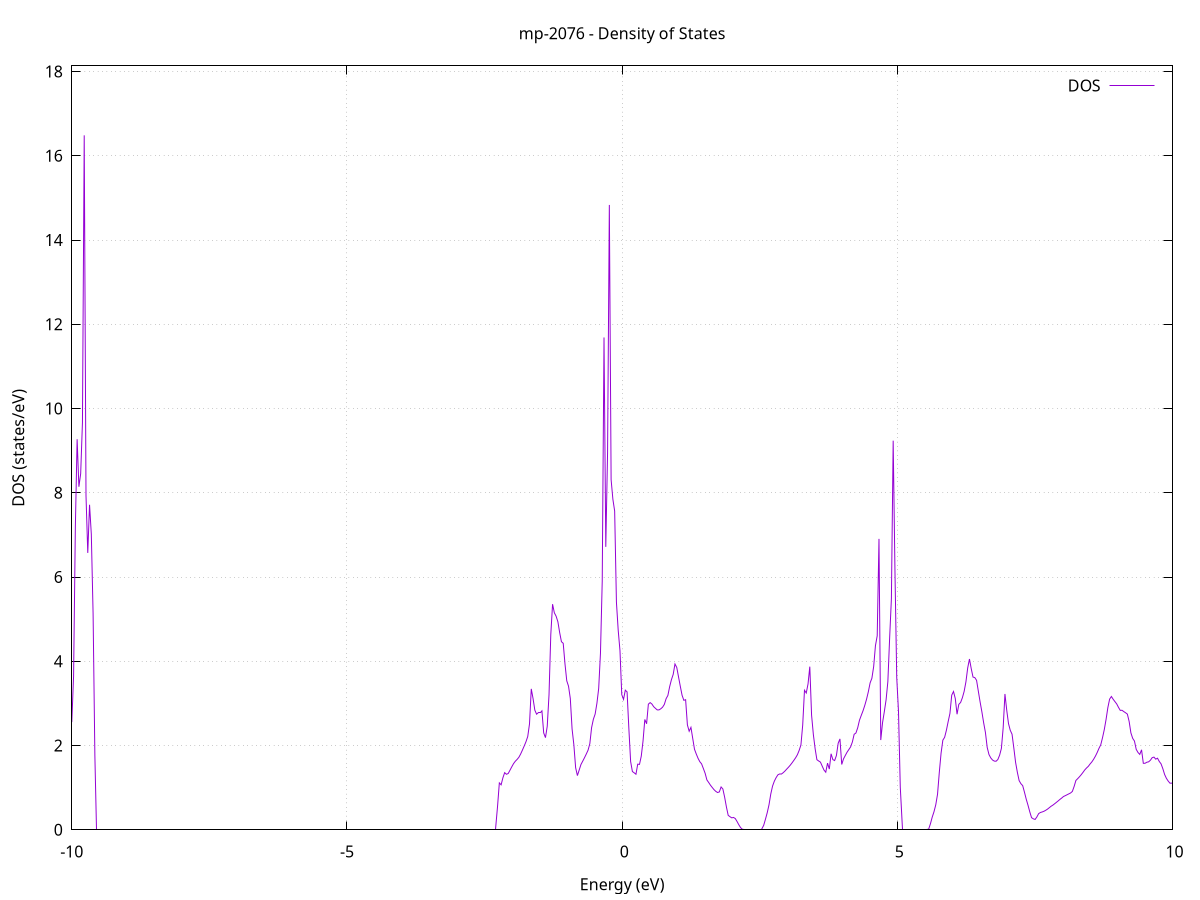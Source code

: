 set title 'mp-2076 - Density of States'
set xlabel 'Energy (eV)'
set ylabel 'DOS (states/eV)'
set grid
set xrange [-10:10]
set yrange [0:18.136]
set xzeroaxis lt -1
set terminal png size 800,600
set output 'mp-2076_dos_gnuplot.png'
plot '-' using 1:2 with lines title 'DOS'
-50.163800 0.000000
-50.131500 0.000000
-50.099300 0.000000
-50.067100 0.000000
-50.034800 0.000000
-50.002600 0.000000
-49.970400 0.000000
-49.938100 0.000000
-49.905900 0.000000
-49.873600 0.000000
-49.841400 0.000000
-49.809200 0.000000
-49.776900 0.000000
-49.744700 0.000000
-49.712500 0.000000
-49.680200 0.000000
-49.648000 0.000000
-49.615800 0.000000
-49.583500 0.000000
-49.551300 0.000000
-49.519100 0.000000
-49.486800 0.000000
-49.454600 0.000000
-49.422400 0.000000
-49.390100 0.000000
-49.357900 0.000000
-49.325700 0.000000
-49.293400 0.000000
-49.261200 0.000000
-49.229000 0.000000
-49.196700 0.000000
-49.164500 0.000000
-49.132300 0.000000
-49.100000 0.000000
-49.067800 0.000000
-49.035600 0.000000
-49.003300 0.000000
-48.971100 0.000000
-48.938900 0.000000
-48.906600 0.000000
-48.874400 0.000000
-48.842100 0.000000
-48.809900 0.000000
-48.777700 0.000000
-48.745400 0.000000
-48.713200 0.000000
-48.681000 0.000000
-48.648700 0.000000
-48.616500 0.000000
-48.584300 0.000000
-48.552000 0.000000
-48.519800 0.000000
-48.487600 0.000000
-48.455300 0.000000
-48.423100 0.000000
-48.390900 0.000000
-48.358600 0.000000
-48.326400 0.000000
-48.294200 0.000000
-48.261900 0.000000
-48.229700 0.000000
-48.197500 0.000000
-48.165200 0.000000
-48.133000 0.000000
-48.100800 0.000000
-48.068500 0.000000
-48.036300 0.000000
-48.004100 0.000000
-47.971800 0.000000
-47.939600 0.000000
-47.907400 0.000000
-47.875100 0.000000
-47.842900 0.000000
-47.810600 0.000000
-47.778400 0.000000
-47.746200 0.000000
-47.713900 0.000000
-47.681700 0.000000
-47.649500 0.000000
-47.617200 0.000000
-47.585000 0.000000
-47.552800 0.000000
-47.520500 0.000000
-47.488300 0.000000
-47.456100 0.000000
-47.423800 0.000000
-47.391600 0.000000
-47.359400 0.000000
-47.327100 0.000000
-47.294900 0.000000
-47.262700 0.000000
-47.230400 77.974000
-47.198200 0.000000
-47.166000 0.000000
-47.133700 0.000000
-47.101500 0.000000
-47.069300 0.000000
-47.037000 0.000000
-47.004800 0.000000
-46.972600 0.000000
-46.940300 0.000000
-46.908100 0.000000
-46.875900 0.000000
-46.843600 0.000000
-46.811400 0.000000
-46.779100 0.000000
-46.746900 0.000000
-46.714700 0.000000
-46.682400 0.000000
-46.650200 0.000000
-46.618000 0.000000
-46.585700 0.000000
-46.553500 0.000000
-46.521300 0.000000
-46.489000 0.000000
-46.456800 0.000000
-46.424600 0.000000
-46.392300 0.000000
-46.360100 0.000000
-46.327900 0.000000
-46.295600 0.000000
-46.263400 0.000000
-46.231200 0.000000
-46.198900 0.000000
-46.166700 0.000000
-46.134500 0.000000
-46.102200 0.000000
-46.070000 0.000000
-46.037800 0.000000
-46.005500 0.000000
-45.973300 0.000000
-45.941100 0.000000
-45.908800 0.000000
-45.876600 0.000000
-45.844400 0.000000
-45.812100 0.000000
-45.779900 0.000000
-45.747700 0.000000
-45.715400 0.000000
-45.683200 0.000000
-45.650900 0.000000
-45.618700 0.000000
-45.586500 0.000000
-45.554200 0.000000
-45.522000 0.000000
-45.489800 0.000000
-45.457500 0.000000
-45.425300 0.000000
-45.393100 0.000000
-45.360800 0.000000
-45.328600 0.000000
-45.296400 0.000000
-45.264100 0.000000
-45.231900 0.000000
-45.199700 0.000000
-45.167400 0.000000
-45.135200 0.000000
-45.103000 0.000000
-45.070700 0.000000
-45.038500 0.000000
-45.006300 0.000000
-44.974000 0.000000
-44.941800 0.000000
-44.909600 0.000000
-44.877300 0.000000
-44.845100 0.000000
-44.812900 0.000000
-44.780600 0.000000
-44.748400 0.000000
-44.716200 0.000000
-44.683900 0.000000
-44.651700 0.000000
-44.619400 0.000000
-44.587200 0.000000
-44.555000 0.000000
-44.522700 0.000000
-44.490500 0.000000
-44.458300 0.000000
-44.426000 0.000000
-44.393800 0.000000
-44.361600 0.000000
-44.329300 0.000000
-44.297100 0.000000
-44.264900 0.000000
-44.232600 0.000000
-44.200400 0.000000
-44.168200 0.000000
-44.135900 0.000000
-44.103700 0.000000
-44.071500 0.000000
-44.039200 0.000000
-44.007000 0.000000
-43.974800 0.000000
-43.942500 0.000000
-43.910300 0.000000
-43.878100 0.000000
-43.845800 0.000000
-43.813600 0.000000
-43.781400 0.000000
-43.749100 0.000000
-43.716900 0.000000
-43.684700 0.000000
-43.652400 0.000000
-43.620200 0.000000
-43.587900 0.000000
-43.555700 0.000000
-43.523500 0.000000
-43.491200 0.000000
-43.459000 0.000000
-43.426800 0.000000
-43.394500 0.000000
-43.362300 0.000000
-43.330100 0.000000
-43.297800 0.000000
-43.265600 0.000000
-43.233400 0.000000
-43.201100 0.000000
-43.168900 0.000000
-43.136700 0.000000
-43.104400 0.000000
-43.072200 0.000000
-43.040000 0.000000
-43.007700 0.000000
-42.975500 0.000000
-42.943300 0.000000
-42.911000 0.000000
-42.878800 0.000000
-42.846600 0.000000
-42.814300 0.000000
-42.782100 0.000000
-42.749900 0.000000
-42.717600 0.000000
-42.685400 0.000000
-42.653200 0.000000
-42.620900 0.000000
-42.588700 0.000000
-42.556500 0.000000
-42.524200 0.000000
-42.492000 0.000000
-42.459700 0.000000
-42.427500 0.000000
-42.395300 0.000000
-42.363000 0.000000
-42.330800 0.000000
-42.298600 0.000000
-42.266300 0.000000
-42.234100 0.000000
-42.201900 0.000000
-42.169600 0.000000
-42.137400 0.000000
-42.105200 0.000000
-42.072900 0.000000
-42.040700 0.000000
-42.008500 0.000000
-41.976200 0.000000
-41.944000 0.000000
-41.911800 0.000000
-41.879500 0.000000
-41.847300 0.000000
-41.815100 0.000000
-41.782800 0.000000
-41.750600 0.000000
-41.718400 0.000000
-41.686100 0.000000
-41.653900 0.000000
-41.621700 0.000000
-41.589400 0.000000
-41.557200 0.000000
-41.525000 0.000000
-41.492700 0.000000
-41.460500 0.000000
-41.428200 0.000000
-41.396000 0.000000
-41.363800 0.000000
-41.331500 0.000000
-41.299300 0.000000
-41.267100 0.000000
-41.234800 0.000000
-41.202600 0.000000
-41.170400 0.000000
-41.138100 0.000000
-41.105900 0.000000
-41.073700 0.000000
-41.041400 0.000000
-41.009200 0.000000
-40.977000 0.000000
-40.944700 0.000000
-40.912500 0.000000
-40.880300 0.000000
-40.848000 0.000000
-40.815800 0.000000
-40.783600 0.000000
-40.751300 0.000000
-40.719100 0.000000
-40.686900 0.000000
-40.654600 0.000000
-40.622400 0.000000
-40.590200 0.000000
-40.557900 0.000000
-40.525700 0.000000
-40.493500 0.000000
-40.461200 0.000000
-40.429000 0.000000
-40.396700 0.000000
-40.364500 0.000000
-40.332300 0.000000
-40.300000 0.000000
-40.267800 0.000000
-40.235600 0.000000
-40.203300 0.000000
-40.171100 0.000000
-40.138900 0.000000
-40.106600 0.000000
-40.074400 0.000000
-40.042200 0.000000
-40.009900 0.000000
-39.977700 0.000000
-39.945500 0.000000
-39.913200 0.000000
-39.881000 0.000000
-39.848800 0.000000
-39.816500 0.000000
-39.784300 0.000000
-39.752100 0.000000
-39.719800 0.000000
-39.687600 0.000000
-39.655400 0.000000
-39.623100 0.000000
-39.590900 0.000000
-39.558700 0.000000
-39.526400 0.000000
-39.494200 0.000000
-39.462000 0.000000
-39.429700 0.000000
-39.397500 0.000000
-39.365200 0.000000
-39.333000 0.000000
-39.300800 0.000000
-39.268500 0.000000
-39.236300 0.000000
-39.204100 0.000000
-39.171800 0.000000
-39.139600 0.000000
-39.107400 0.000000
-39.075100 0.000000
-39.042900 0.000000
-39.010700 0.000000
-38.978400 0.000000
-38.946200 0.000000
-38.914000 0.000000
-38.881700 0.000000
-38.849500 0.000000
-38.817300 0.000000
-38.785000 0.000000
-38.752800 0.000000
-38.720600 0.000000
-38.688300 0.000000
-38.656100 0.000000
-38.623900 0.000000
-38.591600 0.000000
-38.559400 0.000000
-38.527200 0.000000
-38.494900 0.000000
-38.462700 0.000000
-38.430500 0.000000
-38.398200 0.000000
-38.366000 0.000000
-38.333800 0.000000
-38.301500 0.000000
-38.269300 0.000000
-38.237000 0.000000
-38.204800 0.000000
-38.172600 0.000000
-38.140300 0.000000
-38.108100 0.000000
-38.075900 0.000000
-38.043600 0.000000
-38.011400 0.000000
-37.979200 0.000000
-37.946900 0.000000
-37.914700 0.000000
-37.882500 0.000000
-37.850200 0.000000
-37.818000 0.000000
-37.785800 0.000000
-37.753500 0.000000
-37.721300 0.000000
-37.689100 0.000000
-37.656800 0.000000
-37.624600 0.000000
-37.592400 0.000000
-37.560100 0.000000
-37.527900 0.000000
-37.495700 0.000000
-37.463400 0.000000
-37.431200 0.000000
-37.399000 0.000000
-37.366700 0.000000
-37.334500 0.000000
-37.302300 0.000000
-37.270000 0.000000
-37.237800 0.000000
-37.205500 0.000000
-37.173300 0.000000
-37.141100 0.000000
-37.108800 0.000000
-37.076600 0.000000
-37.044400 0.000000
-37.012100 0.000000
-36.979900 0.000000
-36.947700 0.000000
-36.915400 0.000000
-36.883200 0.000000
-36.851000 0.000000
-36.818700 0.000000
-36.786500 0.000000
-36.754300 0.000000
-36.722000 0.000000
-36.689800 0.000000
-36.657600 0.000000
-36.625300 0.000000
-36.593100 0.000000
-36.560900 0.000000
-36.528600 0.000000
-36.496400 0.000000
-36.464200 0.000000
-36.431900 0.000000
-36.399700 0.000000
-36.367500 0.000000
-36.335200 0.000000
-36.303000 0.000000
-36.270800 0.000000
-36.238500 0.000000
-36.206300 0.000000
-36.174000 0.000000
-36.141800 0.000000
-36.109600 0.000000
-36.077300 0.000000
-36.045100 0.000000
-36.012900 0.000000
-35.980600 0.000000
-35.948400 0.000000
-35.916200 0.000000
-35.883900 0.000000
-35.851700 0.000000
-35.819500 0.000000
-35.787200 0.000000
-35.755000 0.000000
-35.722800 0.000000
-35.690500 0.000000
-35.658300 0.000000
-35.626100 0.000000
-35.593800 0.000000
-35.561600 0.000000
-35.529400 0.000000
-35.497100 0.000000
-35.464900 0.000000
-35.432700 0.000000
-35.400400 0.000000
-35.368200 0.000000
-35.336000 0.000000
-35.303700 0.000000
-35.271500 0.000000
-35.239300 0.000000
-35.207000 0.000000
-35.174800 0.000000
-35.142500 0.000000
-35.110300 0.000000
-35.078100 0.000000
-35.045800 0.000000
-35.013600 0.000000
-34.981400 0.000000
-34.949100 0.000000
-34.916900 0.000000
-34.884700 0.000000
-34.852400 0.000000
-34.820200 0.000000
-34.788000 0.000000
-34.755700 0.000000
-34.723500 0.000000
-34.691300 0.000000
-34.659000 0.000000
-34.626800 0.000000
-34.594600 0.000000
-34.562300 0.000000
-34.530100 0.000000
-34.497900 0.000000
-34.465600 0.000000
-34.433400 0.000000
-34.401200 0.000000
-34.368900 0.000000
-34.336700 0.000000
-34.304500 0.000000
-34.272200 0.000000
-34.240000 0.000000
-34.207800 0.000000
-34.175500 0.000000
-34.143300 0.000000
-34.111100 0.000000
-34.078800 0.000000
-34.046600 0.000000
-34.014300 0.000000
-33.982100 0.000000
-33.949900 0.000000
-33.917600 0.000000
-33.885400 0.000000
-33.853200 0.000000
-33.820900 0.000000
-33.788700 0.000000
-33.756500 0.000000
-33.724200 0.000000
-33.692000 0.000000
-33.659800 0.000000
-33.627500 0.000000
-33.595300 0.000000
-33.563100 0.000000
-33.530800 0.000000
-33.498600 0.000000
-33.466400 0.000000
-33.434100 0.000000
-33.401900 0.000000
-33.369700 0.000000
-33.337400 0.000000
-33.305200 0.000000
-33.273000 0.000000
-33.240700 0.000000
-33.208500 0.000000
-33.176300 0.000000
-33.144000 0.000000
-33.111800 0.000000
-33.079600 0.000000
-33.047300 0.000000
-33.015100 0.000000
-32.982800 0.000000
-32.950600 0.000000
-32.918400 0.000000
-32.886100 0.000000
-32.853900 0.000000
-32.821700 0.000000
-32.789400 0.000000
-32.757200 0.000000
-32.725000 0.000000
-32.692700 0.000000
-32.660500 0.000000
-32.628300 0.000000
-32.596000 0.000000
-32.563800 0.000000
-32.531600 0.000000
-32.499300 0.000000
-32.467100 0.000000
-32.434900 0.000000
-32.402600 0.000000
-32.370400 0.000000
-32.338200 0.000000
-32.305900 0.000000
-32.273700 0.000000
-32.241500 0.000000
-32.209200 0.000000
-32.177000 0.000000
-32.144800 0.000000
-32.112500 0.000000
-32.080300 0.000000
-32.048100 0.000000
-32.015800 0.000000
-31.983600 0.000000
-31.951300 0.000000
-31.919100 0.000000
-31.886900 0.000000
-31.854600 0.000000
-31.822400 0.000000
-31.790200 0.000000
-31.757900 0.000000
-31.725700 0.000000
-31.693500 0.000000
-31.661200 0.000000
-31.629000 0.000000
-31.596800 0.000000
-31.564500 0.000000
-31.532300 0.000000
-31.500100 0.000000
-31.467800 0.000000
-31.435600 0.000000
-31.403400 0.000000
-31.371100 0.000000
-31.338900 0.000000
-31.306700 0.000000
-31.274400 0.000000
-31.242200 0.000000
-31.210000 0.000000
-31.177700 0.000000
-31.145500 0.000000
-31.113300 0.000000
-31.081000 0.000000
-31.048800 0.000000
-31.016600 0.000000
-30.984300 0.000000
-30.952100 0.000000
-30.919900 0.000000
-30.887600 0.000000
-30.855400 0.000000
-30.823100 0.000000
-30.790900 0.000000
-30.758700 0.000000
-30.726400 0.000000
-30.694200 0.000000
-30.662000 0.000000
-30.629700 0.000000
-30.597500 0.000000
-30.565300 0.000000
-30.533000 0.000000
-30.500800 0.000000
-30.468600 0.000000
-30.436300 0.000000
-30.404100 0.000000
-30.371900 0.000000
-30.339600 0.000000
-30.307400 0.000000
-30.275200 0.000000
-30.242900 0.000000
-30.210700 0.000000
-30.178500 0.000000
-30.146200 0.000000
-30.114000 0.000000
-30.081800 0.000000
-30.049500 0.000000
-30.017300 0.000000
-29.985100 0.000000
-29.952800 0.000000
-29.920600 0.000000
-29.888400 0.000000
-29.856100 0.000000
-29.823900 0.000000
-29.791600 0.000000
-29.759400 0.000000
-29.727200 0.000000
-29.694900 0.000000
-29.662700 0.000000
-29.630500 0.000000
-29.598200 0.000000
-29.566000 0.000000
-29.533800 0.000000
-29.501500 0.000000
-29.469300 0.000000
-29.437100 0.000000
-29.404800 0.000000
-29.372600 0.000000
-29.340400 0.000000
-29.308100 0.000000
-29.275900 0.000000
-29.243700 0.000000
-29.211400 0.000000
-29.179200 0.000000
-29.147000 0.000000
-29.114700 0.000000
-29.082500 0.000000
-29.050300 0.000000
-29.018000 0.000000
-28.985800 0.000000
-28.953600 0.000000
-28.921300 0.000000
-28.889100 0.000000
-28.856900 0.000000
-28.824600 0.000000
-28.792400 0.000000
-28.760100 0.000000
-28.727900 0.000000
-28.695700 0.000000
-28.663400 0.000000
-28.631200 0.000000
-28.599000 0.000000
-28.566700 0.000000
-28.534500 0.000000
-28.502300 0.000000
-28.470000 0.000000
-28.437800 0.000000
-28.405600 0.000000
-28.373300 0.000000
-28.341100 0.000000
-28.308900 0.000000
-28.276600 0.000000
-28.244400 0.000000
-28.212200 0.000000
-28.179900 0.000000
-28.147700 0.000000
-28.115500 0.000000
-28.083200 0.000000
-28.051000 0.000000
-28.018800 0.000000
-27.986500 0.000000
-27.954300 0.000000
-27.922100 0.000000
-27.889800 0.000000
-27.857600 0.000000
-27.825400 0.000000
-27.793100 0.000000
-27.760900 0.000000
-27.728600 0.000000
-27.696400 0.000000
-27.664200 0.000000
-27.631900 0.000000
-27.599700 0.000000
-27.567500 0.000000
-27.535200 0.000000
-27.503000 0.000000
-27.470800 0.000000
-27.438500 0.000000
-27.406300 0.000000
-27.374100 0.000000
-27.341800 0.000000
-27.309600 0.000000
-27.277400 0.000000
-27.245100 0.000000
-27.212900 0.000000
-27.180700 0.000000
-27.148400 0.000000
-27.116200 0.000000
-27.084000 0.000000
-27.051700 0.000000
-27.019500 0.000000
-26.987300 0.000000
-26.955000 0.000000
-26.922800 0.000000
-26.890600 0.000000
-26.858300 0.000000
-26.826100 0.000000
-26.793900 0.000000
-26.761600 0.000000
-26.729400 0.000000
-26.697200 0.000000
-26.664900 0.000000
-26.632700 0.000000
-26.600400 0.000000
-26.568200 0.000000
-26.536000 0.000000
-26.503700 0.000000
-26.471500 0.000000
-26.439300 0.000000
-26.407000 0.000000
-26.374800 0.000000
-26.342600 0.000000
-26.310300 0.000000
-26.278100 0.000000
-26.245900 0.000000
-26.213600 0.000000
-26.181400 0.000000
-26.149200 0.000000
-26.116900 0.000000
-26.084700 0.000000
-26.052500 0.000000
-26.020200 0.000000
-25.988000 0.000000
-25.955800 0.000000
-25.923500 0.000000
-25.891300 0.000000
-25.859100 0.000000
-25.826800 0.000000
-25.794600 0.000000
-25.762400 0.000000
-25.730100 0.000000
-25.697900 0.000000
-25.665700 0.000000
-25.633400 0.000000
-25.601200 0.000000
-25.568900 0.000000
-25.536700 0.000000
-25.504500 0.000000
-25.472200 0.000000
-25.440000 0.000000
-25.407800 24.442100
-25.375500 11.759300
-25.343300 43.581300
-25.311100 197.168700
-25.278800 29.914500
-25.246600 0.000000
-25.214400 0.000000
-25.182100 0.000000
-25.149900 0.000000
-25.117700 0.000000
-25.085400 0.000000
-25.053200 0.000000
-25.021000 0.000000
-24.988700 0.000000
-24.956500 0.000000
-24.924300 0.000000
-24.892000 0.000000
-24.859800 0.000000
-24.827600 0.000000
-24.795300 0.000000
-24.763100 0.000000
-24.730900 0.000000
-24.698600 0.000000
-24.666400 0.000000
-24.634200 0.000000
-24.601900 0.000000
-24.569700 0.000000
-24.537400 0.000000
-24.505200 0.000000
-24.473000 0.000000
-24.440700 0.000000
-24.408500 0.000000
-24.376300 0.000000
-24.344000 0.000000
-24.311800 0.000000
-24.279600 0.000000
-24.247300 0.000000
-24.215100 0.000000
-24.182900 0.000000
-24.150600 0.000000
-24.118400 0.000000
-24.086200 0.000000
-24.053900 0.000000
-24.021700 0.000000
-23.989500 0.000000
-23.957200 0.000000
-23.925000 0.000000
-23.892800 0.000000
-23.860500 0.000000
-23.828300 0.000000
-23.796100 0.000000
-23.763800 0.000000
-23.731600 0.000000
-23.699400 0.000000
-23.667100 0.000000
-23.634900 0.000000
-23.602700 0.000000
-23.570400 0.000000
-23.538200 0.000000
-23.505900 0.000000
-23.473700 0.000000
-23.441500 0.000000
-23.409200 0.000000
-23.377000 0.000000
-23.344800 0.000000
-23.312500 0.000000
-23.280300 0.000000
-23.248100 0.000000
-23.215800 0.000000
-23.183600 0.000000
-23.151400 0.000000
-23.119100 0.000000
-23.086900 0.000000
-23.054700 0.000000
-23.022400 0.000000
-22.990200 0.000000
-22.958000 0.000000
-22.925700 0.000000
-22.893500 0.000000
-22.861300 0.000000
-22.829000 0.000000
-22.796800 0.000000
-22.764600 0.000000
-22.732300 0.000000
-22.700100 0.000000
-22.667900 0.000000
-22.635600 0.000000
-22.603400 0.000000
-22.571200 0.000000
-22.538900 0.000000
-22.506700 0.000000
-22.474500 0.000000
-22.442200 0.000000
-22.410000 0.000000
-22.377700 0.000000
-22.345500 0.000000
-22.313300 0.000000
-22.281000 0.000000
-22.248800 0.000000
-22.216600 0.000000
-22.184300 0.000000
-22.152100 0.000000
-22.119900 0.000000
-22.087600 0.000000
-22.055400 0.000000
-22.023200 0.000000
-21.990900 0.000000
-21.958700 0.000000
-21.926500 0.000000
-21.894200 0.000000
-21.862000 0.000000
-21.829800 0.000000
-21.797500 0.000000
-21.765300 0.000000
-21.733100 0.000000
-21.700800 0.000000
-21.668600 0.000000
-21.636400 0.000000
-21.604100 0.000000
-21.571900 0.000000
-21.539700 0.000000
-21.507400 0.000000
-21.475200 0.000000
-21.443000 0.000000
-21.410700 0.000000
-21.378500 0.000000
-21.346200 0.000000
-21.314000 0.000000
-21.281800 0.000000
-21.249500 0.000000
-21.217300 0.000000
-21.185100 0.000000
-21.152800 0.000000
-21.120600 0.000000
-21.088400 0.000000
-21.056100 0.000000
-21.023900 0.000000
-20.991700 0.000000
-20.959400 0.000000
-20.927200 0.000000
-20.895000 0.000000
-20.862700 0.000000
-20.830500 0.000000
-20.798300 0.000000
-20.766000 0.000000
-20.733800 0.000000
-20.701600 0.000000
-20.669300 0.000000
-20.637100 0.000000
-20.604900 0.000000
-20.572600 0.000000
-20.540400 0.000000
-20.508200 0.000000
-20.475900 0.000000
-20.443700 0.000000
-20.411500 0.000000
-20.379200 0.000000
-20.347000 0.000000
-20.314700 0.000000
-20.282500 0.000000
-20.250300 0.000000
-20.218000 0.000000
-20.185800 0.000000
-20.153600 0.000000
-20.121300 0.000000
-20.089100 0.000000
-20.056900 0.000000
-20.024600 0.000000
-19.992400 0.000000
-19.960200 0.000000
-19.927900 0.000000
-19.895700 0.000000
-19.863500 0.000000
-19.831200 0.000000
-19.799000 0.000000
-19.766800 0.000000
-19.734500 0.000000
-19.702300 0.000000
-19.670100 0.000000
-19.637800 0.000000
-19.605600 0.000000
-19.573400 0.000000
-19.541100 0.000000
-19.508900 0.000000
-19.476700 0.000000
-19.444400 0.000000
-19.412200 0.000000
-19.380000 0.000000
-19.347700 0.000000
-19.315500 0.000000
-19.283300 0.000000
-19.251000 0.000000
-19.218800 0.000000
-19.186500 0.000000
-19.154300 0.000000
-19.122100 0.000000
-19.089800 0.000000
-19.057600 0.000000
-19.025400 0.000000
-18.993100 0.000000
-18.960900 0.000000
-18.928700 0.000000
-18.896400 0.000000
-18.864200 0.000000
-18.832000 0.000000
-18.799700 0.000000
-18.767500 0.000000
-18.735300 0.000000
-18.703000 0.000000
-18.670800 0.000000
-18.638600 0.000000
-18.606300 0.000000
-18.574100 0.000000
-18.541900 0.000000
-18.509600 0.000000
-18.477400 0.000000
-18.445200 0.000000
-18.412900 0.000000
-18.380700 0.000000
-18.348500 0.000000
-18.316200 0.000000
-18.284000 0.000000
-18.251800 0.000000
-18.219500 0.000000
-18.187300 0.000000
-18.155000 0.000000
-18.122800 0.000000
-18.090600 0.000000
-18.058300 0.000000
-18.026100 0.000000
-17.993900 0.000000
-17.961600 0.000000
-17.929400 0.000000
-17.897200 0.000000
-17.864900 0.000000
-17.832700 0.000000
-17.800500 0.000000
-17.768200 0.000000
-17.736000 0.000000
-17.703800 0.000000
-17.671500 0.000000
-17.639300 0.000000
-17.607100 0.000000
-17.574800 0.000000
-17.542600 0.000000
-17.510400 0.000000
-17.478100 0.000000
-17.445900 0.000000
-17.413700 0.000000
-17.381400 0.000000
-17.349200 0.000000
-17.317000 0.000000
-17.284700 0.000000
-17.252500 0.000000
-17.220300 0.000000
-17.188000 0.000000
-17.155800 0.000000
-17.123500 0.000000
-17.091300 0.000000
-17.059100 0.000000
-17.026800 0.000000
-16.994600 0.000000
-16.962400 0.000000
-16.930100 0.000000
-16.897900 0.000000
-16.865700 0.000000
-16.833400 0.000000
-16.801200 0.000000
-16.769000 0.000000
-16.736700 0.000000
-16.704500 0.000000
-16.672300 0.000000
-16.640000 0.000000
-16.607800 0.000000
-16.575600 0.000000
-16.543300 0.000000
-16.511100 0.000000
-16.478900 0.000000
-16.446600 0.000000
-16.414400 0.000000
-16.382200 0.000000
-16.349900 0.000000
-16.317700 0.000000
-16.285500 0.000000
-16.253200 0.000000
-16.221000 0.000000
-16.188800 0.000000
-16.156500 0.000000
-16.124300 0.000000
-16.092000 0.000000
-16.059800 0.000000
-16.027600 0.000000
-15.995300 0.000000
-15.963100 0.000000
-15.930900 0.000000
-15.898600 0.000000
-15.866400 0.000000
-15.834200 0.000000
-15.801900 0.000000
-15.769700 0.000000
-15.737500 0.000000
-15.705200 0.000000
-15.673000 0.000000
-15.640800 0.000000
-15.608500 0.000000
-15.576300 0.000000
-15.544100 0.000000
-15.511800 0.000000
-15.479600 0.000000
-15.447400 0.000000
-15.415100 0.000000
-15.382900 0.000000
-15.350700 0.000000
-15.318400 0.000000
-15.286200 0.000000
-15.254000 0.000000
-15.221700 0.000000
-15.189500 0.000000
-15.157300 0.000000
-15.125000 0.000000
-15.092800 0.000000
-15.060600 0.000000
-15.028300 0.000000
-14.996100 0.000000
-14.963800 0.000000
-14.931600 0.000000
-14.899400 0.000000
-14.867100 0.000000
-14.834900 0.000000
-14.802700 0.000000
-14.770400 0.000000
-14.738200 0.000000
-14.706000 0.000000
-14.673700 0.000000
-14.641500 0.000000
-14.609300 0.000000
-14.577000 0.000000
-14.544800 0.000000
-14.512600 0.000000
-14.480300 0.000000
-14.448100 0.000000
-14.415900 0.000000
-14.383600 0.000000
-14.351400 0.000000
-14.319200 0.000000
-14.286900 0.000000
-14.254700 0.000000
-14.222500 0.000000
-14.190200 0.000000
-14.158000 0.000000
-14.125800 0.000000
-14.093500 0.000000
-14.061300 0.000000
-14.029100 0.000000
-13.996800 0.000000
-13.964600 0.000000
-13.932300 0.000000
-13.900100 0.000000
-13.867900 0.000000
-13.835600 0.000000
-13.803400 0.000000
-13.771200 0.000000
-13.738900 0.000000
-13.706700 0.000000
-13.674500 0.000000
-13.642200 0.000000
-13.610000 0.000000
-13.577800 0.000000
-13.545500 0.000000
-13.513300 0.000000
-13.481100 0.000000
-13.448800 0.000000
-13.416600 0.000000
-13.384400 0.000000
-13.352100 0.000000
-13.319900 0.000000
-13.287700 0.000000
-13.255400 0.000000
-13.223200 0.000000
-13.191000 0.000000
-13.158700 0.000000
-13.126500 0.000000
-13.094300 0.000000
-13.062000 0.000000
-13.029800 0.000000
-12.997600 0.000000
-12.965300 0.000000
-12.933100 0.000000
-12.900800 0.000000
-12.868600 0.000000
-12.836400 0.000000
-12.804100 0.000000
-12.771900 0.000000
-12.739700 0.000000
-12.707400 0.000000
-12.675200 0.000000
-12.643000 0.000000
-12.610700 0.000000
-12.578500 0.000000
-12.546300 0.000000
-12.514000 0.000000
-12.481800 0.000000
-12.449600 0.000000
-12.417300 0.000000
-12.385100 0.000000
-12.352900 0.000000
-12.320600 0.000000
-12.288400 0.000000
-12.256200 0.000000
-12.223900 0.000000
-12.191700 0.000000
-12.159500 0.000000
-12.127200 0.000000
-12.095000 0.000000
-12.062800 0.000000
-12.030500 0.000000
-11.998300 0.000000
-11.966100 0.000000
-11.933800 0.000000
-11.901600 0.000000
-11.869300 0.000000
-11.837100 0.000000
-11.804900 0.000000
-11.772600 0.000000
-11.740400 0.000000
-11.708200 0.000000
-11.675900 0.000000
-11.643700 0.000000
-11.611500 0.000000
-11.579200 0.000000
-11.547000 0.000000
-11.514800 0.000000
-11.482500 0.000000
-11.450300 0.000000
-11.418100 0.000000
-11.385800 0.000000
-11.353600 0.000000
-11.321400 0.000000
-11.289100 0.000000
-11.256900 0.000000
-11.224700 0.000000
-11.192400 0.000000
-11.160200 0.000000
-11.128000 0.000000
-11.095700 0.000000
-11.063500 0.000000
-11.031300 0.000000
-10.999000 0.000000
-10.966800 0.000000
-10.934600 0.000000
-10.902300 0.000000
-10.870100 0.000000
-10.837900 0.000000
-10.805600 0.000000
-10.773400 0.004000
-10.741100 0.304900
-10.708900 0.437500
-10.676700 0.615900
-10.644400 0.846000
-10.612200 0.877600
-10.580000 0.928700
-10.547700 0.924700
-10.515500 0.950600
-10.483300 0.980500
-10.451000 1.000900
-10.418800 1.028700
-10.386600 1.062400
-10.354300 1.097700
-10.322100 1.130900
-10.289900 1.172200
-10.257600 1.223900
-10.225400 1.285300
-10.193200 1.354600
-10.160900 1.434000
-10.128700 1.524000
-10.096500 1.663500
-10.064200 1.869700
-10.032000 2.156600
-9.999800 2.559400
-9.967500 3.646000
-9.935300 7.184600
-9.903100 9.271900
-9.870800 8.143600
-9.838600 8.455200
-9.806400 9.665400
-9.774100 16.487400
-9.741900 7.937300
-9.709600 6.572400
-9.677400 7.716900
-9.645200 7.017000
-9.612900 5.127600
-9.580700 1.765800
-9.548500 0.000000
-9.516200 0.000000
-9.484000 0.000000
-9.451800 0.000000
-9.419500 0.000000
-9.387300 0.000000
-9.355100 0.000000
-9.322800 0.000000
-9.290600 0.000000
-9.258400 0.000000
-9.226100 0.000000
-9.193900 0.000000
-9.161700 0.000000
-9.129400 0.000000
-9.097200 0.000000
-9.065000 0.000000
-9.032700 0.000000
-9.000500 0.000000
-8.968300 0.000000
-8.936000 0.000000
-8.903800 0.000000
-8.871600 0.000000
-8.839300 0.000000
-8.807100 0.000000
-8.774900 0.000000
-8.742600 0.000000
-8.710400 0.000000
-8.678100 0.000000
-8.645900 0.000000
-8.613700 0.000000
-8.581400 0.000000
-8.549200 0.000000
-8.517000 0.000000
-8.484700 0.000000
-8.452500 0.000000
-8.420300 0.000000
-8.388000 0.000000
-8.355800 0.000000
-8.323600 0.000000
-8.291300 0.000000
-8.259100 0.000000
-8.226900 0.000000
-8.194600 0.000000
-8.162400 0.000000
-8.130200 0.000000
-8.097900 0.000000
-8.065700 0.000000
-8.033500 0.000000
-8.001200 0.000000
-7.969000 0.000000
-7.936800 0.000000
-7.904500 0.000000
-7.872300 0.000000
-7.840100 0.000000
-7.807800 0.000000
-7.775600 0.000000
-7.743400 0.000000
-7.711100 0.000000
-7.678900 0.000000
-7.646600 0.000000
-7.614400 0.000000
-7.582200 0.000000
-7.549900 0.000000
-7.517700 0.000000
-7.485500 0.000000
-7.453200 0.000000
-7.421000 0.000000
-7.388800 0.000000
-7.356500 0.000000
-7.324300 0.000000
-7.292100 0.000000
-7.259800 0.000000
-7.227600 0.000000
-7.195400 0.000000
-7.163100 0.000000
-7.130900 0.000000
-7.098700 0.000000
-7.066400 0.000000
-7.034200 0.000000
-7.002000 0.000000
-6.969700 0.000000
-6.937500 0.000000
-6.905300 0.000000
-6.873000 0.000000
-6.840800 0.000000
-6.808600 0.000000
-6.776300 0.000000
-6.744100 0.000000
-6.711900 0.000000
-6.679600 0.000000
-6.647400 0.000000
-6.615200 0.000000
-6.582900 0.000000
-6.550700 0.000000
-6.518400 0.000000
-6.486200 0.000000
-6.454000 0.000000
-6.421700 0.000000
-6.389500 0.000000
-6.357300 0.000000
-6.325000 0.000000
-6.292800 0.000000
-6.260600 0.000000
-6.228300 0.000000
-6.196100 0.000000
-6.163900 0.000000
-6.131600 0.000000
-6.099400 0.000000
-6.067200 0.000000
-6.034900 0.000000
-6.002700 0.000000
-5.970500 0.000000
-5.938200 0.000000
-5.906000 0.000000
-5.873800 0.000000
-5.841500 0.000000
-5.809300 0.000000
-5.777100 0.000000
-5.744800 0.000000
-5.712600 0.000000
-5.680400 0.000000
-5.648100 0.000000
-5.615900 0.000000
-5.583700 0.000000
-5.551400 0.000000
-5.519200 0.000000
-5.486900 0.000000
-5.454700 0.000000
-5.422500 0.000000
-5.390200 0.000000
-5.358000 0.000000
-5.325800 0.000000
-5.293500 0.000000
-5.261300 0.000000
-5.229100 0.000000
-5.196800 0.000000
-5.164600 0.000000
-5.132400 0.000000
-5.100100 0.000000
-5.067900 0.000000
-5.035700 0.000000
-5.003400 0.000000
-4.971200 0.000000
-4.939000 0.000000
-4.906700 0.000000
-4.874500 0.000000
-4.842300 0.000000
-4.810000 0.000000
-4.777800 0.000000
-4.745600 0.000000
-4.713300 0.000000
-4.681100 0.000000
-4.648900 0.000000
-4.616600 0.000000
-4.584400 0.000000
-4.552200 0.000000
-4.519900 0.000000
-4.487700 0.000000
-4.455400 0.000000
-4.423200 0.000000
-4.391000 0.000000
-4.358700 0.000000
-4.326500 0.000000
-4.294300 0.000000
-4.262000 0.000000
-4.229800 0.000000
-4.197600 0.000000
-4.165300 0.000000
-4.133100 0.000000
-4.100900 0.000000
-4.068600 0.000000
-4.036400 0.000000
-4.004200 0.000000
-3.971900 0.000000
-3.939700 0.000000
-3.907500 0.000000
-3.875200 0.000000
-3.843000 0.000000
-3.810800 0.000000
-3.778500 0.000000
-3.746300 0.000000
-3.714100 0.000000
-3.681800 0.000000
-3.649600 0.000000
-3.617400 0.000000
-3.585100 0.000000
-3.552900 0.000000
-3.520700 0.000000
-3.488400 0.000000
-3.456200 0.000000
-3.424000 0.000000
-3.391700 0.000000
-3.359500 0.000000
-3.327200 0.000000
-3.295000 0.000000
-3.262800 0.000000
-3.230500 0.000000
-3.198300 0.000000
-3.166100 0.000000
-3.133800 0.000000
-3.101600 0.000000
-3.069400 0.000000
-3.037100 0.000000
-3.004900 0.000000
-2.972700 0.000000
-2.940400 0.000000
-2.908200 0.000000
-2.876000 0.000000
-2.843700 0.000000
-2.811500 0.000000
-2.779300 0.000000
-2.747000 0.000000
-2.714800 0.000000
-2.682600 0.000000
-2.650300 0.000000
-2.618100 0.000000
-2.585900 0.000000
-2.553600 0.000000
-2.521400 0.000000
-2.489200 0.000000
-2.456900 0.000000
-2.424700 0.000000
-2.392500 0.000000
-2.360200 0.000000
-2.328000 0.000000
-2.295700 0.000000
-2.263500 0.563700
-2.231300 1.112900
-2.199000 1.067200
-2.166800 1.233600
-2.134600 1.356700
-2.102300 1.317600
-2.070100 1.336200
-2.037900 1.414600
-2.005600 1.494400
-1.973400 1.570200
-1.941200 1.626800
-1.908900 1.670100
-1.876700 1.720800
-1.844500 1.798400
-1.812200 1.891100
-1.780000 1.987700
-1.747800 2.088900
-1.715500 2.213900
-1.683300 2.513500
-1.651100 3.345100
-1.618800 3.115600
-1.586600 2.839900
-1.554400 2.744100
-1.522100 2.776100
-1.489900 2.776100
-1.457700 2.823200
-1.425400 2.299300
-1.393200 2.187800
-1.361000 2.457100
-1.328700 3.206600
-1.296500 4.634100
-1.264200 5.356300
-1.232000 5.151600
-1.199800 5.070400
-1.167500 4.937700
-1.135300 4.682700
-1.103100 4.464400
-1.070800 4.427000
-1.038600 3.937900
-1.006400 3.537000
-0.974100 3.407300
-0.941900 3.116000
-0.909700 2.394000
-0.877400 2.017800
-0.845200 1.474100
-0.813000 1.285900
-0.780700 1.417700
-0.748500 1.549100
-0.716300 1.628900
-0.684000 1.711100
-0.651800 1.797800
-0.619600 1.889400
-0.587300 2.043300
-0.555100 2.425100
-0.522900 2.623300
-0.490600 2.746700
-0.458400 3.003200
-0.426200 3.356000
-0.393900 4.192500
-0.361700 5.904400
-0.329500 11.687600
-0.297200 6.716600
-0.265000 8.939200
-0.232700 14.834400
-0.200500 8.312300
-0.168300 7.846900
-0.136000 7.566500
-0.103800 5.400800
-0.071600 4.737000
-0.039300 4.250600
-0.007100 3.209900
0.025100 3.095800
0.057400 3.314800
0.089600 3.273200
0.121800 2.409200
0.154100 1.620600
0.186300 1.382800
0.218500 1.352400
0.250800 1.318600
0.283000 1.557900
0.315200 1.552300
0.347500 1.748100
0.379700 2.109500
0.411900 2.619200
0.444200 2.516300
0.476400 2.982000
0.508600 3.019200
0.540900 2.985100
0.573100 2.922000
0.605300 2.882900
0.637600 2.845400
0.669800 2.846000
0.702000 2.872200
0.734300 2.909800
0.766500 2.976000
0.798700 3.111800
0.831000 3.189100
0.863200 3.396800
0.895500 3.563600
0.927700 3.689600
0.959900 3.936200
0.992200 3.854400
1.024400 3.630000
1.056600 3.407000
1.088900 3.193900
1.121100 3.073500
1.153300 3.088600
1.185600 2.491000
1.217800 2.339000
1.250000 2.431400
1.282300 2.170500
1.314500 1.912300
1.346700 1.799100
1.379000 1.697500
1.411200 1.616700
1.443400 1.564800
1.475700 1.454600
1.507900 1.340800
1.540100 1.182900
1.572400 1.122600
1.604600 1.058800
1.636800 1.004600
1.669100 0.952600
1.701300 0.912300
1.733500 0.884500
1.765800 0.898400
1.798000 1.016400
1.830200 0.968100
1.862500 0.772500
1.894700 0.540600
1.927000 0.342600
1.959200 0.310700
1.991400 0.283400
2.023700 0.292500
2.055900 0.266500
2.088100 0.195600
2.120400 0.118000
2.152600 0.050400
2.184800 0.011600
2.217100 0.000000
2.249300 0.000000
2.281500 0.000000
2.313800 0.000000
2.346000 0.000000
2.378200 0.000000
2.410500 0.000000
2.442700 0.000000
2.474900 0.000000
2.507200 0.000000
2.539400 0.000000
2.571600 0.104700
2.603900 0.250100
2.636100 0.405200
2.668300 0.592700
2.700600 0.848400
2.732800 1.036800
2.765000 1.152900
2.797300 1.237300
2.829500 1.303700
2.861700 1.325400
2.894000 1.323200
2.926200 1.355000
2.958500 1.394700
2.990700 1.441100
3.022900 1.485800
3.055200 1.534300
3.087400 1.589300
3.119600 1.647600
3.151900 1.709100
3.184100 1.781300
3.216300 1.883900
3.248600 2.015400
3.280800 2.486400
3.313000 3.311700
3.345300 3.247200
3.377500 3.461400
3.409700 3.872600
3.442000 2.722100
3.474200 2.263100
3.506400 1.924800
3.538700 1.663700
3.570900 1.633100
3.603100 1.606200
3.635400 1.510100
3.667600 1.417800
3.699800 1.366600
3.732100 1.582400
3.764300 1.441200
3.796500 1.804400
3.828800 1.665700
3.861000 1.643300
3.893200 1.762900
3.925500 2.055400
3.957700 2.157400
3.990000 1.550200
4.022200 1.683000
4.054400 1.763200
4.086700 1.841400
4.118900 1.904500
4.151100 1.967100
4.183400 2.084800
4.215600 2.267400
4.247800 2.297300
4.280100 2.421300
4.312300 2.600500
4.344500 2.714900
4.376800 2.825100
4.409000 2.954700
4.441200 3.101400
4.473500 3.278000
4.505700 3.487300
4.537900 3.597000
4.570200 3.874900
4.602400 4.369300
4.634600 4.605600
4.666900 6.905900
4.699100 2.130100
4.731300 2.540900
4.763600 2.802400
4.795800 3.083800
4.828000 3.518100
4.860300 4.548300
4.892500 5.486600
4.924700 9.237700
4.957000 6.155600
4.989200 3.619100
5.021400 2.804200
5.053700 1.013500
5.085900 0.000000
5.118200 0.000000
5.150400 0.000000
5.182600 0.000000
5.214900 0.000000
5.247100 0.000000
5.279300 0.000000
5.311600 0.000000
5.343800 0.000000
5.376000 0.000000
5.408300 0.000000
5.440500 0.000000
5.472700 0.000000
5.505000 0.000000
5.537200 0.000000
5.569400 0.015000
5.601700 0.142900
5.633900 0.299100
5.666100 0.427500
5.698400 0.591700
5.730600 0.843400
5.762800 1.363200
5.795100 1.820000
5.827300 2.128100
5.859500 2.195000
5.891800 2.362700
5.924000 2.569600
5.956200 2.763900
5.988500 3.195700
6.020700 3.283100
6.052900 3.118100
6.085200 2.743100
6.117400 2.978100
6.149700 3.021900
6.181900 3.134100
6.214100 3.285100
6.246400 3.511000
6.278600 3.840600
6.310800 4.054300
6.343100 3.825200
6.375300 3.625600
6.407500 3.613000
6.439800 3.548700
6.472000 3.290600
6.504200 3.035100
6.536500 2.800200
6.568700 2.539700
6.600900 2.309800
6.633200 1.955100
6.665400 1.785900
6.697600 1.707000
6.729900 1.656100
6.762100 1.630600
6.794300 1.627000
6.826600 1.668200
6.858800 1.771100
6.891000 1.932300
6.923300 2.421900
6.955500 3.223600
6.987700 2.842000
7.020000 2.521500
7.052200 2.361200
7.084400 2.270000
7.116700 1.944400
7.148900 1.600700
7.181200 1.363700
7.213400 1.166700
7.245600 1.094000
7.277900 1.048300
7.310100 0.892800
7.342300 0.726200
7.374600 0.582600
7.406800 0.425400
7.439000 0.287800
7.471300 0.259800
7.503500 0.245400
7.535700 0.304700
7.568000 0.383800
7.600200 0.410400
7.632400 0.423200
7.664700 0.439400
7.696900 0.463200
7.729100 0.490200
7.761400 0.524500
7.793600 0.558300
7.825800 0.584600
7.858100 0.617300
7.890300 0.650800
7.922500 0.685200
7.954800 0.721100
7.987000 0.753500
8.019200 0.789900
8.051500 0.809700
8.083700 0.831000
8.115900 0.852400
8.148200 0.873400
8.180400 0.910200
8.212600 1.028600
8.244900 1.170800
8.277100 1.213300
8.309400 1.258700
8.341600 1.308200
8.373800 1.363000
8.406100 1.421400
8.438300 1.466900
8.470500 1.506600
8.502800 1.562500
8.535000 1.612100
8.567200 1.674800
8.599500 1.748500
8.631700 1.834400
8.663900 1.932600
8.696200 2.016600
8.728400 2.185400
8.760600 2.379000
8.792900 2.618400
8.825100 2.898500
8.857300 3.101400
8.889600 3.164400
8.921800 3.099100
8.954000 3.042800
8.986300 2.987900
9.018500 2.906800
9.050700 2.835300
9.083000 2.836200
9.115200 2.805700
9.147400 2.777800
9.179700 2.746600
9.211900 2.573600
9.244100 2.300600
9.276400 2.170900
9.308600 2.107100
9.340900 1.908800
9.373100 1.835100
9.405300 1.789800
9.437600 1.898900
9.469800 1.578300
9.502000 1.579100
9.534300 1.603700
9.566500 1.613500
9.598700 1.651500
9.631000 1.711800
9.663200 1.725200
9.695400 1.676700
9.727700 1.698900
9.759900 1.621600
9.792100 1.565300
9.824400 1.450700
9.856600 1.313000
9.888800 1.222300
9.921100 1.157400
9.953300 1.107100
9.985500 1.106800
10.017800 1.124200
10.050000 1.073800
10.082200 1.045300
10.114500 1.064600
10.146700 1.185300
10.178900 1.391100
10.211200 1.630100
10.243400 1.995900
10.275600 2.163400
10.307900 2.447500
10.340100 2.772700
10.372400 2.916200
10.404600 2.942200
10.436800 2.830700
10.469100 3.008000
10.501300 3.237200
10.533500 3.447600
10.565800 3.303300
10.598000 3.059800
10.630200 2.768000
10.662500 2.537700
10.694700 2.194000
10.726900 1.847300
10.759200 1.578000
10.791400 1.400100
10.823600 1.300200
10.855900 1.152600
10.888100 1.000800
10.920300 0.813900
10.952600 0.615700
10.984800 0.564300
11.017000 0.497500
11.049300 0.425100
11.081500 0.352100
11.113700 0.283600
11.146000 0.220900
11.178200 0.140400
11.210400 0.121700
11.242700 0.122100
11.274900 0.097100
11.307100 0.050800
11.339400 0.010900
11.371600 0.000100
11.403900 0.000000
11.436100 0.000000
11.468300 0.000000
11.500600 0.000000
11.532800 0.000000
11.565000 0.000000
11.597300 0.000000
11.629500 0.000000
11.661700 0.000000
11.694000 0.000000
11.726200 0.000000
11.758400 0.000000
11.790700 0.000000
11.822900 0.000000
11.855100 0.000000
11.887400 0.000000
11.919600 0.000000
11.951800 0.000000
11.984100 0.000000
12.016300 0.000000
12.048500 0.000000
12.080800 0.000000
12.113000 0.000000
12.145200 0.000000
12.177500 0.000000
12.209700 0.000000
12.241900 0.000000
12.274200 0.000000
12.306400 0.000000
12.338600 0.000000
12.370900 0.000000
12.403100 0.000000
12.435300 0.000000
12.467600 0.000000
12.499800 0.000000
12.532100 0.000000
12.564300 0.000000
12.596500 0.000000
12.628800 0.000000
12.661000 0.000000
12.693200 0.000000
12.725500 0.000000
12.757700 0.000000
12.789900 0.000000
12.822200 0.000000
12.854400 0.000000
12.886600 0.000000
12.918900 0.000000
12.951100 0.000000
12.983300 0.000000
13.015600 0.000000
13.047800 0.000000
13.080000 0.000000
13.112300 0.000000
13.144500 0.000000
13.176700 0.000000
13.209000 0.000000
13.241200 0.000000
13.273400 0.000000
13.305700 0.000000
13.337900 0.000000
13.370100 0.000000
13.402400 0.000000
13.434600 0.000000
13.466800 0.000000
13.499100 0.000000
13.531300 0.000000
13.563600 0.000000
13.595800 0.000000
13.628000 0.000000
13.660300 0.000000
13.692500 0.000000
13.724700 0.000000
13.757000 0.000000
13.789200 0.000000
13.821400 0.000000
13.853700 0.000000
13.885900 0.000000
13.918100 0.000000
13.950400 0.000000
13.982600 0.000000
14.014800 0.000000
14.047100 0.000000
14.079300 0.000000
14.111500 0.000000
14.143800 0.000000
14.176000 0.000000
14.208200 0.000000
14.240500 0.000000
14.272700 0.000000
14.304900 0.000000
e

